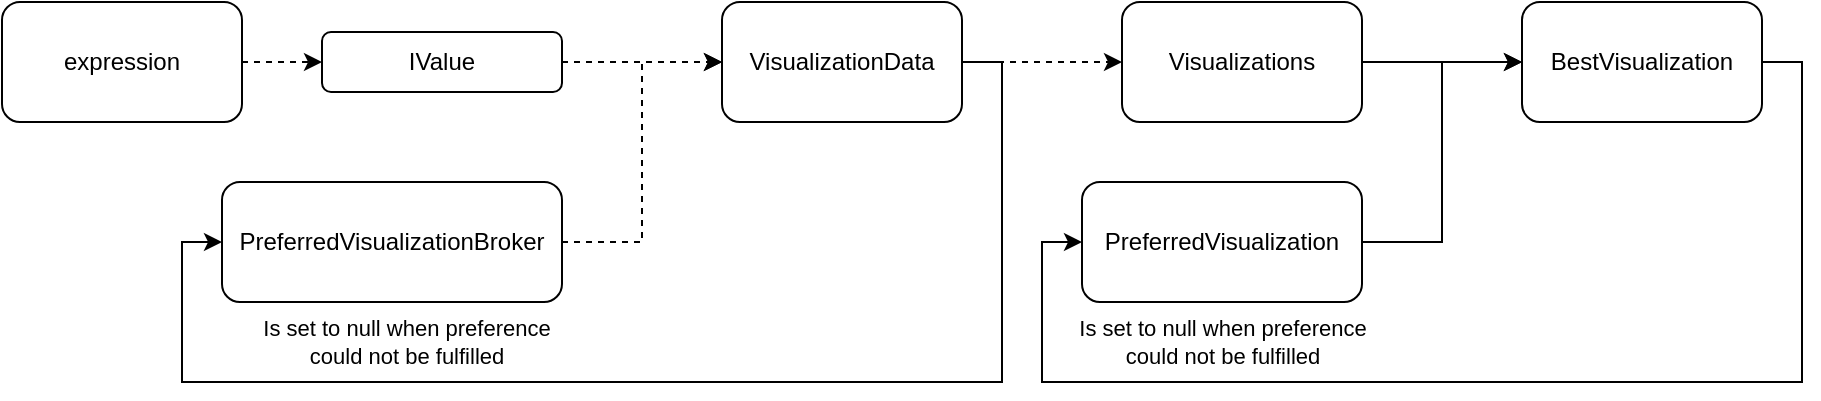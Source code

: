 <mxfile version="13.1.3">
    <diagram id="6hGFLwfOUW9BJ-s0fimq" name="Page-1">
        <mxGraphModel dx="1079" dy="566" grid="1" gridSize="10" guides="1" tooltips="1" connect="1" arrows="1" fold="1" page="0" pageScale="1" pageWidth="827" pageHeight="1169" math="0" shadow="0">
            <root>
                <mxCell id="0"/>
                <mxCell id="1" parent="0"/>
                <mxCell id="8" style="edgeStyle=orthogonalEdgeStyle;rounded=0;orthogonalLoop=1;jettySize=auto;html=1;exitX=1;exitY=0.5;exitDx=0;exitDy=0;dashed=1;" edge="1" parent="1" source="2" target="4">
                    <mxGeometry relative="1" as="geometry"/>
                </mxCell>
                <mxCell id="2" value="expression" style="rounded=1;whiteSpace=wrap;html=1;" vertex="1" parent="1">
                    <mxGeometry x="200" y="40" width="120" height="60" as="geometry"/>
                </mxCell>
                <mxCell id="18" style="edgeStyle=orthogonalEdgeStyle;rounded=0;orthogonalLoop=1;jettySize=auto;html=1;" edge="1" parent="1" source="3" target="15">
                    <mxGeometry relative="1" as="geometry"/>
                </mxCell>
                <mxCell id="3" value="Visualizations" style="rounded=1;whiteSpace=wrap;html=1;" vertex="1" parent="1">
                    <mxGeometry x="760" y="40" width="120" height="60" as="geometry"/>
                </mxCell>
                <mxCell id="9" style="edgeStyle=orthogonalEdgeStyle;rounded=0;orthogonalLoop=1;jettySize=auto;html=1;exitX=1;exitY=0.5;exitDx=0;exitDy=0;dashed=1;" edge="1" parent="1" source="4" target="5">
                    <mxGeometry relative="1" as="geometry"/>
                </mxCell>
                <mxCell id="4" value="IValue" style="rounded=1;whiteSpace=wrap;html=1;" vertex="1" parent="1">
                    <mxGeometry x="360" y="55" width="120" height="30" as="geometry"/>
                </mxCell>
                <mxCell id="10" style="edgeStyle=orthogonalEdgeStyle;rounded=0;orthogonalLoop=1;jettySize=auto;html=1;dashed=1;" edge="1" parent="1" source="5" target="3">
                    <mxGeometry relative="1" as="geometry"/>
                </mxCell>
                <mxCell id="12" value="Is set to null when preference&lt;br&gt;could not be fulfilled" style="edgeStyle=orthogonalEdgeStyle;rounded=0;orthogonalLoop=1;jettySize=auto;html=1;exitX=1;exitY=0.5;exitDx=0;exitDy=0;entryX=0;entryY=0.5;entryDx=0;entryDy=0;" edge="1" parent="1" source="5" target="6">
                    <mxGeometry x="0.406" y="-20" relative="1" as="geometry">
                        <Array as="points">
                            <mxPoint x="700" y="70"/>
                            <mxPoint x="700" y="230"/>
                            <mxPoint x="290" y="230"/>
                            <mxPoint x="290" y="160"/>
                        </Array>
                        <mxPoint as="offset"/>
                    </mxGeometry>
                </mxCell>
                <mxCell id="5" value="VisualizationData" style="rounded=1;whiteSpace=wrap;html=1;" vertex="1" parent="1">
                    <mxGeometry x="560" y="40" width="120" height="60" as="geometry"/>
                </mxCell>
                <mxCell id="11" value="I" style="edgeStyle=orthogonalEdgeStyle;rounded=0;orthogonalLoop=1;jettySize=auto;exitX=1;exitY=0.5;exitDx=0;exitDy=0;dashed=1;noLabel=1;fontColor=none;entryX=0;entryY=0.5;entryDx=0;entryDy=0;" edge="1" parent="1" source="6" target="5">
                    <mxGeometry x="0.814" y="100" relative="1" as="geometry">
                        <mxPoint x="-40" y="-80" as="offset"/>
                    </mxGeometry>
                </mxCell>
                <mxCell id="6" value="PreferredVisualizationBroker" style="rounded=1;whiteSpace=wrap;html=1;" vertex="1" parent="1">
                    <mxGeometry x="310" y="130" width="170" height="60" as="geometry"/>
                </mxCell>
                <mxCell id="16" style="edgeStyle=orthogonalEdgeStyle;rounded=0;orthogonalLoop=1;jettySize=auto;html=1;exitX=1;exitY=0.5;exitDx=0;exitDy=0;entryX=0;entryY=0.5;entryDx=0;entryDy=0;" edge="1" parent="1" source="7" target="15">
                    <mxGeometry relative="1" as="geometry"/>
                </mxCell>
                <mxCell id="7" value="PreferredVisualization" style="rounded=1;whiteSpace=wrap;html=1;" vertex="1" parent="1">
                    <mxGeometry x="740" y="130" width="140" height="60" as="geometry"/>
                </mxCell>
                <mxCell id="17" value="Is set to null when preference&lt;br&gt;could not be fulfilled" style="edgeStyle=orthogonalEdgeStyle;rounded=0;orthogonalLoop=1;jettySize=auto;html=1;exitX=1;exitY=0.5;exitDx=0;exitDy=0;entryX=0;entryY=0.5;entryDx=0;entryDy=0;" edge="1" parent="1" source="15" target="7">
                    <mxGeometry x="0.446" y="-20" relative="1" as="geometry">
                        <Array as="points">
                            <mxPoint x="1100" y="70"/>
                            <mxPoint x="1100" y="230"/>
                            <mxPoint x="720" y="230"/>
                            <mxPoint x="720" y="160"/>
                        </Array>
                        <mxPoint as="offset"/>
                    </mxGeometry>
                </mxCell>
                <mxCell id="15" value="BestVisualization" style="rounded=1;whiteSpace=wrap;html=1;" vertex="1" parent="1">
                    <mxGeometry x="960" y="40" width="120" height="60" as="geometry"/>
                </mxCell>
            </root>
        </mxGraphModel>
    </diagram>
</mxfile>